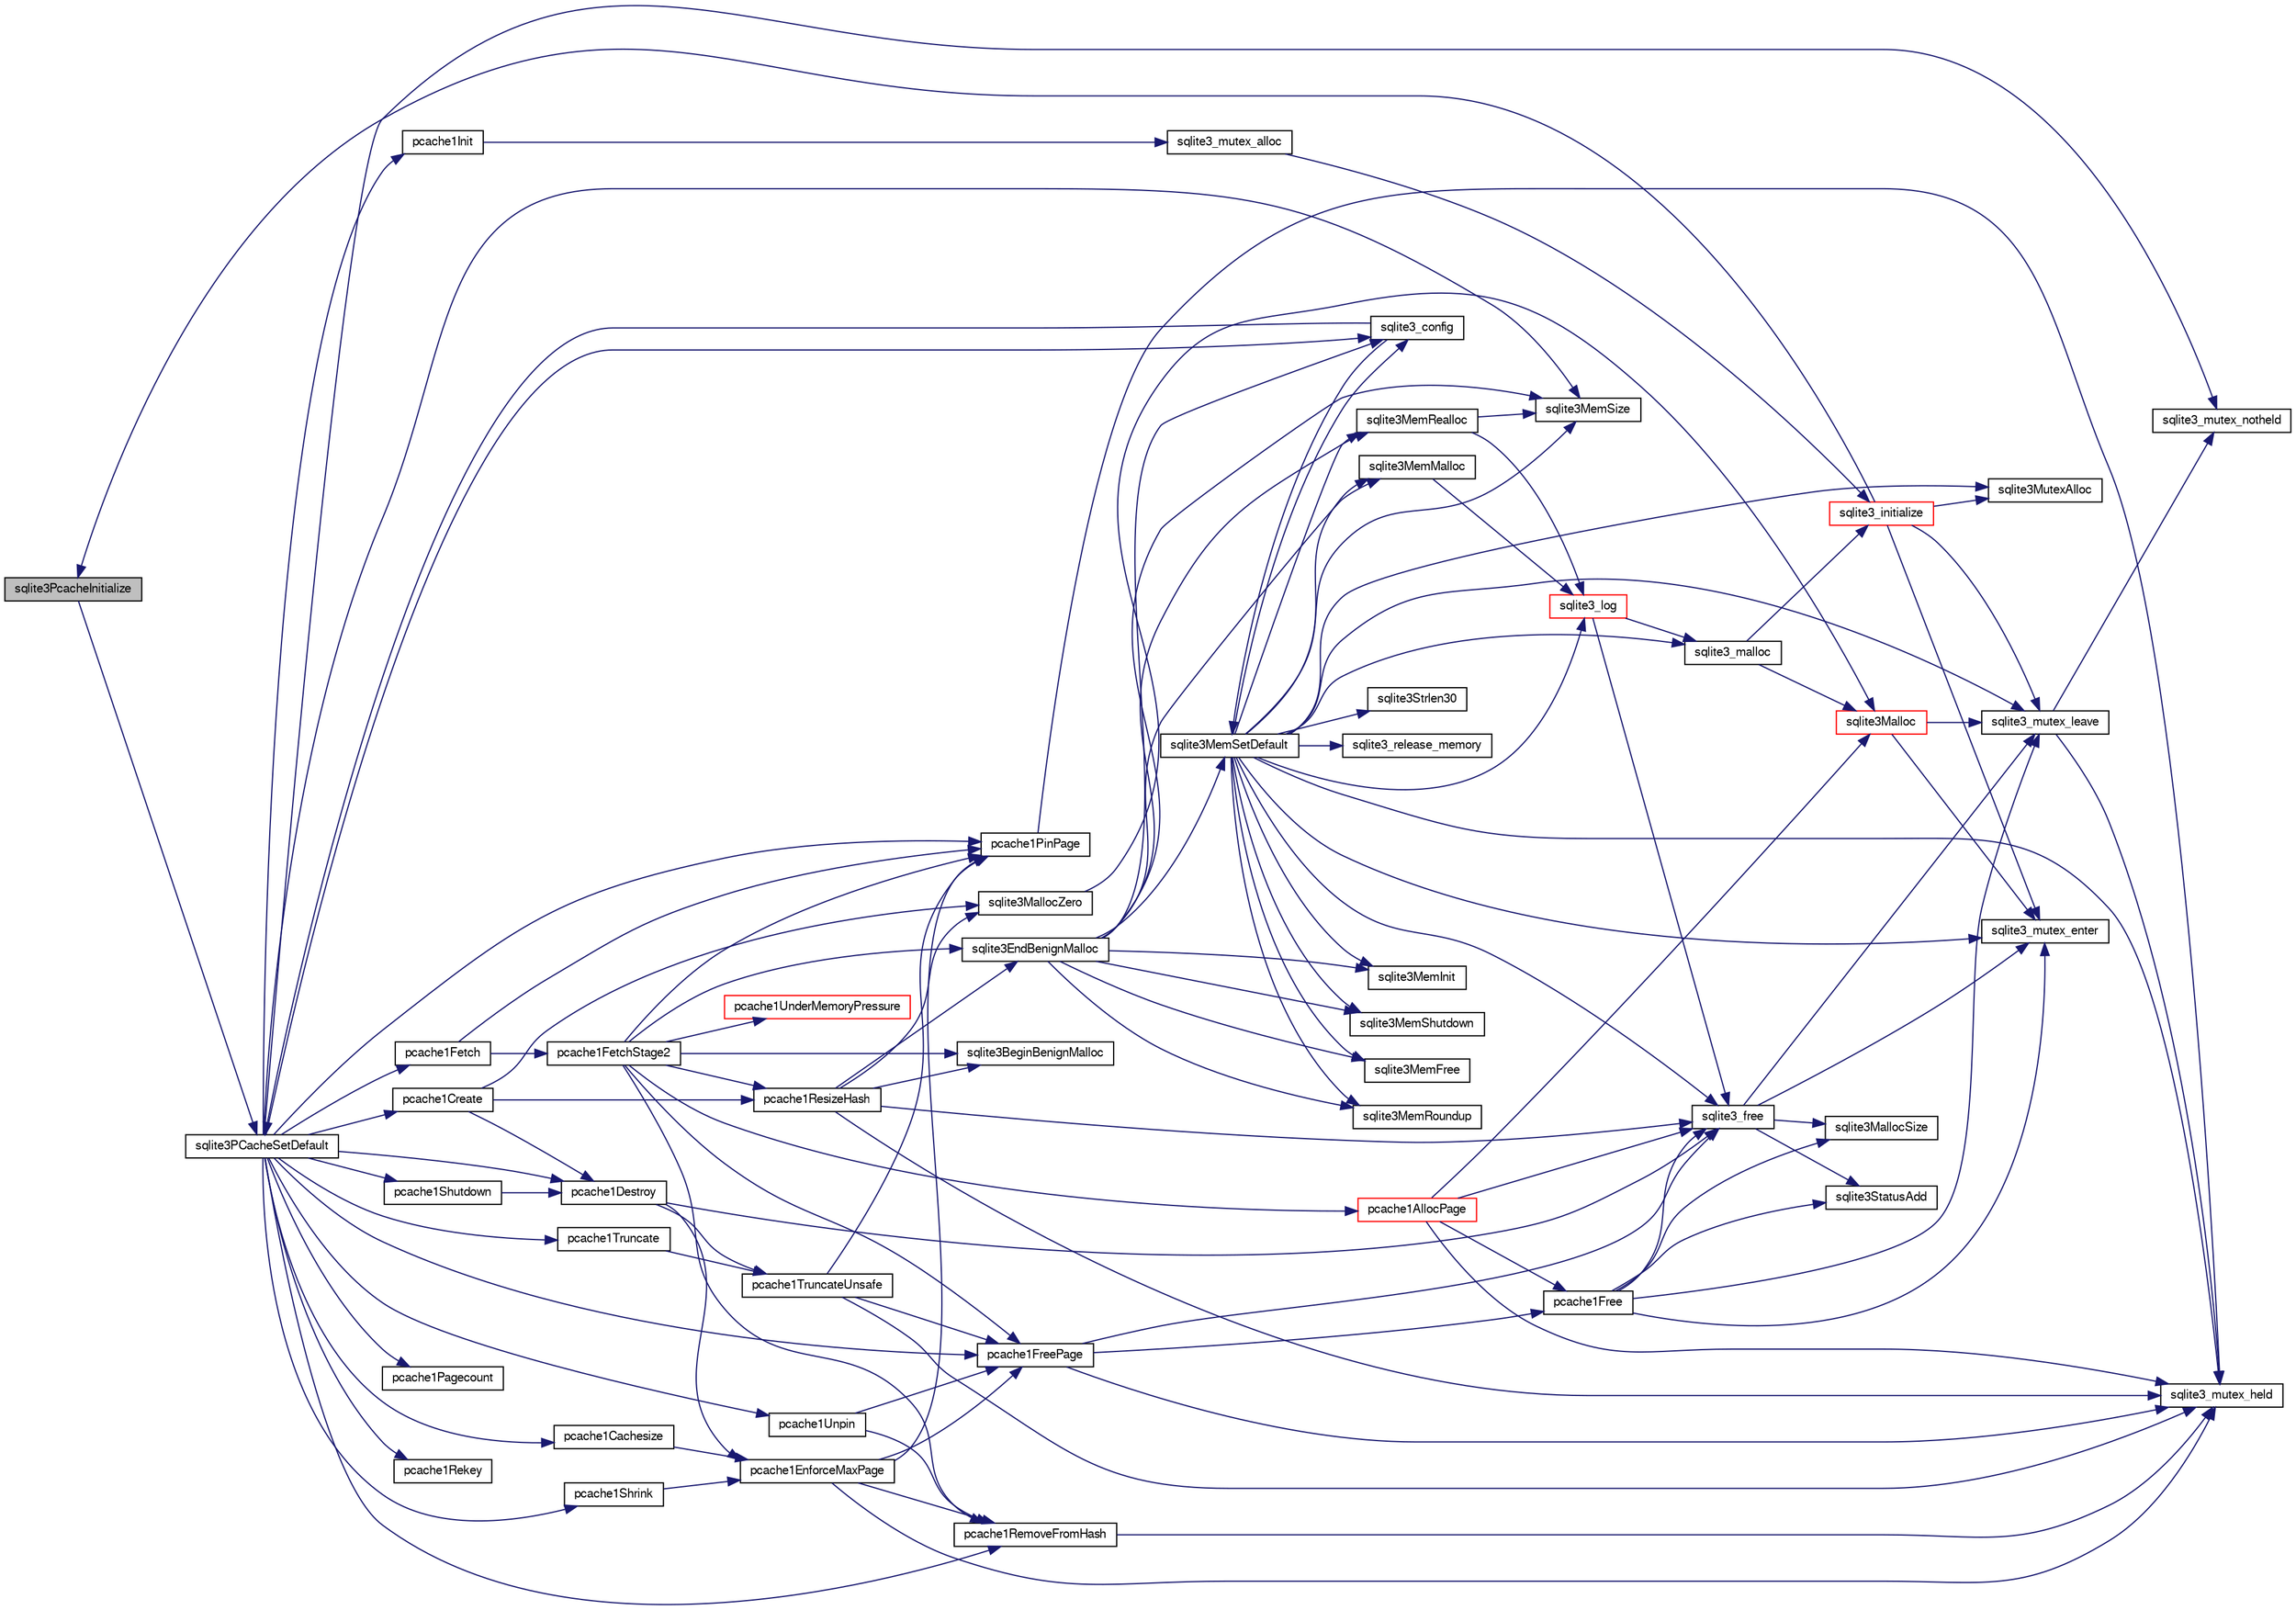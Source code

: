 digraph "sqlite3PcacheInitialize"
{
  edge [fontname="FreeSans",fontsize="10",labelfontname="FreeSans",labelfontsize="10"];
  node [fontname="FreeSans",fontsize="10",shape=record];
  rankdir="LR";
  Node653730 [label="sqlite3PcacheInitialize",height=0.2,width=0.4,color="black", fillcolor="grey75", style="filled", fontcolor="black"];
  Node653730 -> Node653731 [color="midnightblue",fontsize="10",style="solid",fontname="FreeSans"];
  Node653731 [label="sqlite3PCacheSetDefault",height=0.2,width=0.4,color="black", fillcolor="white", style="filled",URL="$sqlite3_8c.html#a91974afe7709a742451438556ee0c70c"];
  Node653731 -> Node653732 [color="midnightblue",fontsize="10",style="solid",fontname="FreeSans"];
  Node653732 [label="pcache1Init",height=0.2,width=0.4,color="black", fillcolor="white", style="filled",URL="$sqlite3_8c.html#a05e9c1daf3dd812db1d769b69b20e069"];
  Node653732 -> Node653733 [color="midnightblue",fontsize="10",style="solid",fontname="FreeSans"];
  Node653733 [label="sqlite3_mutex_alloc",height=0.2,width=0.4,color="black", fillcolor="white", style="filled",URL="$sqlite3_8c.html#a8901f723153246da34f86e0844cbadaa"];
  Node653733 -> Node653734 [color="midnightblue",fontsize="10",style="solid",fontname="FreeSans"];
  Node653734 [label="sqlite3_initialize",height=0.2,width=0.4,color="red", fillcolor="white", style="filled",URL="$sqlite3_8c.html#ab0c0ee2d5d4cf8b28e9572296a8861df"];
  Node653734 -> Node653765 [color="midnightblue",fontsize="10",style="solid",fontname="FreeSans"];
  Node653765 [label="sqlite3MutexAlloc",height=0.2,width=0.4,color="black", fillcolor="white", style="filled",URL="$sqlite3_8c.html#a0e3f432ee581f6876b590e7ad7e84e19"];
  Node653734 -> Node653742 [color="midnightblue",fontsize="10",style="solid",fontname="FreeSans"];
  Node653742 [label="sqlite3_mutex_enter",height=0.2,width=0.4,color="black", fillcolor="white", style="filled",URL="$sqlite3_8c.html#a1c12cde690bd89f104de5cbad12a6bf5"];
  Node653734 -> Node653748 [color="midnightblue",fontsize="10",style="solid",fontname="FreeSans"];
  Node653748 [label="sqlite3_mutex_leave",height=0.2,width=0.4,color="black", fillcolor="white", style="filled",URL="$sqlite3_8c.html#a5838d235601dbd3c1fa993555c6bcc93"];
  Node653748 -> Node653744 [color="midnightblue",fontsize="10",style="solid",fontname="FreeSans"];
  Node653744 [label="sqlite3_mutex_held",height=0.2,width=0.4,color="black", fillcolor="white", style="filled",URL="$sqlite3_8c.html#acf77da68932b6bc163c5e68547ecc3e7"];
  Node653748 -> Node653749 [color="midnightblue",fontsize="10",style="solid",fontname="FreeSans"];
  Node653749 [label="sqlite3_mutex_notheld",height=0.2,width=0.4,color="black", fillcolor="white", style="filled",URL="$sqlite3_8c.html#a83967c837c1c000d3b5adcfaa688f5dc"];
  Node653734 -> Node653730 [color="midnightblue",fontsize="10",style="solid",fontname="FreeSans"];
  Node653731 -> Node653988 [color="midnightblue",fontsize="10",style="solid",fontname="FreeSans"];
  Node653988 [label="pcache1Shutdown",height=0.2,width=0.4,color="black", fillcolor="white", style="filled",URL="$sqlite3_8c.html#a707b7714a99d68e6858d4305b2a02579"];
  Node653988 -> Node653989 [color="midnightblue",fontsize="10",style="solid",fontname="FreeSans"];
  Node653989 [label="pcache1Destroy",height=0.2,width=0.4,color="black", fillcolor="white", style="filled",URL="$sqlite3_8c.html#af128220dedcda78a71f3283ece247258"];
  Node653989 -> Node653990 [color="midnightblue",fontsize="10",style="solid",fontname="FreeSans"];
  Node653990 [label="pcache1TruncateUnsafe",height=0.2,width=0.4,color="black", fillcolor="white", style="filled",URL="$sqlite3_8c.html#a95d9a0e421b47a80bd282a8b68929210"];
  Node653990 -> Node653744 [color="midnightblue",fontsize="10",style="solid",fontname="FreeSans"];
  Node653990 -> Node653991 [color="midnightblue",fontsize="10",style="solid",fontname="FreeSans"];
  Node653991 [label="pcache1PinPage",height=0.2,width=0.4,color="black", fillcolor="white", style="filled",URL="$sqlite3_8c.html#a8c56f8763581386fa892a46f77c8d684"];
  Node653991 -> Node653744 [color="midnightblue",fontsize="10",style="solid",fontname="FreeSans"];
  Node653990 -> Node653992 [color="midnightblue",fontsize="10",style="solid",fontname="FreeSans"];
  Node653992 [label="pcache1FreePage",height=0.2,width=0.4,color="black", fillcolor="white", style="filled",URL="$sqlite3_8c.html#aa3f573a706805bb81ef72ff65ffcdb79"];
  Node653992 -> Node653744 [color="midnightblue",fontsize="10",style="solid",fontname="FreeSans"];
  Node653992 -> Node653993 [color="midnightblue",fontsize="10",style="solid",fontname="FreeSans"];
  Node653993 [label="pcache1Free",height=0.2,width=0.4,color="black", fillcolor="white", style="filled",URL="$sqlite3_8c.html#a283e764f60afec3ed4995402b6604ceb"];
  Node653993 -> Node653742 [color="midnightblue",fontsize="10",style="solid",fontname="FreeSans"];
  Node653993 -> Node653751 [color="midnightblue",fontsize="10",style="solid",fontname="FreeSans"];
  Node653751 [label="sqlite3StatusAdd",height=0.2,width=0.4,color="black", fillcolor="white", style="filled",URL="$sqlite3_8c.html#afa029f93586aeab4cc85360905dae9cd"];
  Node653993 -> Node653748 [color="midnightblue",fontsize="10",style="solid",fontname="FreeSans"];
  Node653993 -> Node653750 [color="midnightblue",fontsize="10",style="solid",fontname="FreeSans"];
  Node653750 [label="sqlite3MallocSize",height=0.2,width=0.4,color="black", fillcolor="white", style="filled",URL="$sqlite3_8c.html#acf5d2a5f35270bafb050bd2def576955"];
  Node653993 -> Node653753 [color="midnightblue",fontsize="10",style="solid",fontname="FreeSans"];
  Node653753 [label="sqlite3_free",height=0.2,width=0.4,color="black", fillcolor="white", style="filled",URL="$sqlite3_8c.html#a6552349e36a8a691af5487999ab09519"];
  Node653753 -> Node653742 [color="midnightblue",fontsize="10",style="solid",fontname="FreeSans"];
  Node653753 -> Node653751 [color="midnightblue",fontsize="10",style="solid",fontname="FreeSans"];
  Node653753 -> Node653750 [color="midnightblue",fontsize="10",style="solid",fontname="FreeSans"];
  Node653753 -> Node653748 [color="midnightblue",fontsize="10",style="solid",fontname="FreeSans"];
  Node653992 -> Node653753 [color="midnightblue",fontsize="10",style="solid",fontname="FreeSans"];
  Node653989 -> Node653994 [color="midnightblue",fontsize="10",style="solid",fontname="FreeSans"];
  Node653994 [label="pcache1EnforceMaxPage",height=0.2,width=0.4,color="black", fillcolor="white", style="filled",URL="$sqlite3_8c.html#a984a14dae7f8f146ca82b94f587a1389"];
  Node653994 -> Node653744 [color="midnightblue",fontsize="10",style="solid",fontname="FreeSans"];
  Node653994 -> Node653991 [color="midnightblue",fontsize="10",style="solid",fontname="FreeSans"];
  Node653994 -> Node653995 [color="midnightblue",fontsize="10",style="solid",fontname="FreeSans"];
  Node653995 [label="pcache1RemoveFromHash",height=0.2,width=0.4,color="black", fillcolor="white", style="filled",URL="$sqlite3_8c.html#a1b58eae8a9fe64c0c817a74a2ac7ad41"];
  Node653995 -> Node653744 [color="midnightblue",fontsize="10",style="solid",fontname="FreeSans"];
  Node653994 -> Node653992 [color="midnightblue",fontsize="10",style="solid",fontname="FreeSans"];
  Node653989 -> Node653753 [color="midnightblue",fontsize="10",style="solid",fontname="FreeSans"];
  Node653731 -> Node653996 [color="midnightblue",fontsize="10",style="solid",fontname="FreeSans"];
  Node653996 [label="pcache1Create",height=0.2,width=0.4,color="black", fillcolor="white", style="filled",URL="$sqlite3_8c.html#a44cfeb7ecaf2b6aa54934d3deaee8919"];
  Node653996 -> Node653740 [color="midnightblue",fontsize="10",style="solid",fontname="FreeSans"];
  Node653740 [label="sqlite3MallocZero",height=0.2,width=0.4,color="black", fillcolor="white", style="filled",URL="$sqlite3_8c.html#ab3e07a30b9b5471f9f5e8f9cb7229934"];
  Node653740 -> Node653741 [color="midnightblue",fontsize="10",style="solid",fontname="FreeSans"];
  Node653741 [label="sqlite3Malloc",height=0.2,width=0.4,color="red", fillcolor="white", style="filled",URL="$sqlite3_8c.html#a361a2eaa846b1885f123abe46f5d8b2b"];
  Node653741 -> Node653742 [color="midnightblue",fontsize="10",style="solid",fontname="FreeSans"];
  Node653741 -> Node653748 [color="midnightblue",fontsize="10",style="solid",fontname="FreeSans"];
  Node653996 -> Node653997 [color="midnightblue",fontsize="10",style="solid",fontname="FreeSans"];
  Node653997 [label="pcache1ResizeHash",height=0.2,width=0.4,color="black", fillcolor="white", style="filled",URL="$sqlite3_8c.html#a7795922581c79a689c6e954dad69c037"];
  Node653997 -> Node653744 [color="midnightblue",fontsize="10",style="solid",fontname="FreeSans"];
  Node653997 -> Node653998 [color="midnightblue",fontsize="10",style="solid",fontname="FreeSans"];
  Node653998 [label="sqlite3BeginBenignMalloc",height=0.2,width=0.4,color="black", fillcolor="white", style="filled",URL="$sqlite3_8c.html#a3344c0e2b1b6df701a1cb326602fac14"];
  Node653997 -> Node653740 [color="midnightblue",fontsize="10",style="solid",fontname="FreeSans"];
  Node653997 -> Node653999 [color="midnightblue",fontsize="10",style="solid",fontname="FreeSans"];
  Node653999 [label="sqlite3EndBenignMalloc",height=0.2,width=0.4,color="black", fillcolor="white", style="filled",URL="$sqlite3_8c.html#a4582127cc64d483dc66c7acf9d8d8fbb"];
  Node653999 -> Node653768 [color="midnightblue",fontsize="10",style="solid",fontname="FreeSans"];
  Node653768 [label="sqlite3MemMalloc",height=0.2,width=0.4,color="black", fillcolor="white", style="filled",URL="$sqlite3_8c.html#a53157f1a669f949332f44ca9f15c0a43"];
  Node653768 -> Node653769 [color="midnightblue",fontsize="10",style="solid",fontname="FreeSans"];
  Node653769 [label="sqlite3_log",height=0.2,width=0.4,color="red", fillcolor="white", style="filled",URL="$sqlite3_8c.html#a298c9699bf9c143662c6b1fec4b2dc3b"];
  Node653769 -> Node653823 [color="midnightblue",fontsize="10",style="solid",fontname="FreeSans"];
  Node653823 [label="sqlite3_malloc",height=0.2,width=0.4,color="black", fillcolor="white", style="filled",URL="$sqlite3_8c.html#ac79dba55fc32b6a840cf5a9769bce7cd"];
  Node653823 -> Node653734 [color="midnightblue",fontsize="10",style="solid",fontname="FreeSans"];
  Node653823 -> Node653741 [color="midnightblue",fontsize="10",style="solid",fontname="FreeSans"];
  Node653769 -> Node653753 [color="midnightblue",fontsize="10",style="solid",fontname="FreeSans"];
  Node653999 -> Node653826 [color="midnightblue",fontsize="10",style="solid",fontname="FreeSans"];
  Node653826 [label="sqlite3MemFree",height=0.2,width=0.4,color="black", fillcolor="white", style="filled",URL="$sqlite3_8c.html#a4198492989c7a427e3d704c06058850a"];
  Node653999 -> Node653827 [color="midnightblue",fontsize="10",style="solid",fontname="FreeSans"];
  Node653827 [label="sqlite3MemRealloc",height=0.2,width=0.4,color="black", fillcolor="white", style="filled",URL="$sqlite3_8c.html#addd043cc5742c3b0cf536763cd4e6948"];
  Node653827 -> Node653769 [color="midnightblue",fontsize="10",style="solid",fontname="FreeSans"];
  Node653827 -> Node653828 [color="midnightblue",fontsize="10",style="solid",fontname="FreeSans"];
  Node653828 [label="sqlite3MemSize",height=0.2,width=0.4,color="black", fillcolor="white", style="filled",URL="$sqlite3_8c.html#a564962938d56643e999de431c190f937"];
  Node653999 -> Node653828 [color="midnightblue",fontsize="10",style="solid",fontname="FreeSans"];
  Node653999 -> Node653829 [color="midnightblue",fontsize="10",style="solid",fontname="FreeSans"];
  Node653829 [label="sqlite3MemRoundup",height=0.2,width=0.4,color="black", fillcolor="white", style="filled",URL="$sqlite3_8c.html#ac9d66a2d2d224dfafcf6a49d48436ddc"];
  Node653999 -> Node653830 [color="midnightblue",fontsize="10",style="solid",fontname="FreeSans"];
  Node653830 [label="sqlite3MemInit",height=0.2,width=0.4,color="black", fillcolor="white", style="filled",URL="$sqlite3_8c.html#a1ec61c1becf036ba7fcb571ae51300af"];
  Node653999 -> Node653831 [color="midnightblue",fontsize="10",style="solid",fontname="FreeSans"];
  Node653831 [label="sqlite3MemShutdown",height=0.2,width=0.4,color="black", fillcolor="white", style="filled",URL="$sqlite3_8c.html#a934531b3f7c4743196f453ce6db028dc"];
  Node653999 -> Node653767 [color="midnightblue",fontsize="10",style="solid",fontname="FreeSans"];
  Node653767 [label="sqlite3MemSetDefault",height=0.2,width=0.4,color="black", fillcolor="white", style="filled",URL="$sqlite3_8c.html#a162fbfd727e92c5f8f72625b5ff62549"];
  Node653767 -> Node653768 [color="midnightblue",fontsize="10",style="solid",fontname="FreeSans"];
  Node653767 -> Node653826 [color="midnightblue",fontsize="10",style="solid",fontname="FreeSans"];
  Node653767 -> Node653827 [color="midnightblue",fontsize="10",style="solid",fontname="FreeSans"];
  Node653767 -> Node653828 [color="midnightblue",fontsize="10",style="solid",fontname="FreeSans"];
  Node653767 -> Node653829 [color="midnightblue",fontsize="10",style="solid",fontname="FreeSans"];
  Node653767 -> Node653830 [color="midnightblue",fontsize="10",style="solid",fontname="FreeSans"];
  Node653767 -> Node653831 [color="midnightblue",fontsize="10",style="solid",fontname="FreeSans"];
  Node653767 -> Node653832 [color="midnightblue",fontsize="10",style="solid",fontname="FreeSans"];
  Node653832 [label="sqlite3_config",height=0.2,width=0.4,color="black", fillcolor="white", style="filled",URL="$sqlite3_8c.html#a74ad420b6f26bc06a04ff6ecec8a8c91"];
  Node653832 -> Node653767 [color="midnightblue",fontsize="10",style="solid",fontname="FreeSans"];
  Node653832 -> Node653731 [color="midnightblue",fontsize="10",style="solid",fontname="FreeSans"];
  Node653767 -> Node653765 [color="midnightblue",fontsize="10",style="solid",fontname="FreeSans"];
  Node653767 -> Node653742 [color="midnightblue",fontsize="10",style="solid",fontname="FreeSans"];
  Node653767 -> Node653748 [color="midnightblue",fontsize="10",style="solid",fontname="FreeSans"];
  Node653767 -> Node653798 [color="midnightblue",fontsize="10",style="solid",fontname="FreeSans"];
  Node653798 [label="sqlite3Strlen30",height=0.2,width=0.4,color="black", fillcolor="white", style="filled",URL="$sqlite3_8c.html#a3dcd80ba41f1a308193dee74857b62a7"];
  Node653767 -> Node653744 [color="midnightblue",fontsize="10",style="solid",fontname="FreeSans"];
  Node653767 -> Node653833 [color="midnightblue",fontsize="10",style="solid",fontname="FreeSans"];
  Node653833 [label="sqlite3_release_memory",height=0.2,width=0.4,color="black", fillcolor="white", style="filled",URL="$sqlite3_8c.html#a91037e7ef182e008677dae146e15cf92"];
  Node653767 -> Node653823 [color="midnightblue",fontsize="10",style="solid",fontname="FreeSans"];
  Node653767 -> Node653753 [color="midnightblue",fontsize="10",style="solid",fontname="FreeSans"];
  Node653767 -> Node653769 [color="midnightblue",fontsize="10",style="solid",fontname="FreeSans"];
  Node653999 -> Node653832 [color="midnightblue",fontsize="10",style="solid",fontname="FreeSans"];
  Node653997 -> Node653753 [color="midnightblue",fontsize="10",style="solid",fontname="FreeSans"];
  Node653996 -> Node653989 [color="midnightblue",fontsize="10",style="solid",fontname="FreeSans"];
  Node653731 -> Node654000 [color="midnightblue",fontsize="10",style="solid",fontname="FreeSans"];
  Node654000 [label="pcache1Cachesize",height=0.2,width=0.4,color="black", fillcolor="white", style="filled",URL="$sqlite3_8c.html#a071ef90a5e389826abcea7883ff2cd05"];
  Node654000 -> Node653994 [color="midnightblue",fontsize="10",style="solid",fontname="FreeSans"];
  Node653731 -> Node654001 [color="midnightblue",fontsize="10",style="solid",fontname="FreeSans"];
  Node654001 [label="pcache1Pagecount",height=0.2,width=0.4,color="black", fillcolor="white", style="filled",URL="$sqlite3_8c.html#aad313c3d8464ce3154a2a31409c5c625"];
  Node653731 -> Node654002 [color="midnightblue",fontsize="10",style="solid",fontname="FreeSans"];
  Node654002 [label="pcache1Fetch",height=0.2,width=0.4,color="black", fillcolor="white", style="filled",URL="$sqlite3_8c.html#a745bc37e2a945b10e6b23a6fe6c35411"];
  Node654002 -> Node653991 [color="midnightblue",fontsize="10",style="solid",fontname="FreeSans"];
  Node654002 -> Node654003 [color="midnightblue",fontsize="10",style="solid",fontname="FreeSans"];
  Node654003 [label="pcache1FetchStage2",height=0.2,width=0.4,color="black", fillcolor="white", style="filled",URL="$sqlite3_8c.html#a30a4ee80ec88f9eb4ade1424d99585b5"];
  Node654003 -> Node654004 [color="midnightblue",fontsize="10",style="solid",fontname="FreeSans"];
  Node654004 [label="pcache1UnderMemoryPressure",height=0.2,width=0.4,color="red", fillcolor="white", style="filled",URL="$sqlite3_8c.html#a8ac031ba611370b715065a6536e175d0"];
  Node654003 -> Node653997 [color="midnightblue",fontsize="10",style="solid",fontname="FreeSans"];
  Node654003 -> Node653995 [color="midnightblue",fontsize="10",style="solid",fontname="FreeSans"];
  Node654003 -> Node653991 [color="midnightblue",fontsize="10",style="solid",fontname="FreeSans"];
  Node654003 -> Node653992 [color="midnightblue",fontsize="10",style="solid",fontname="FreeSans"];
  Node654003 -> Node653998 [color="midnightblue",fontsize="10",style="solid",fontname="FreeSans"];
  Node654003 -> Node654006 [color="midnightblue",fontsize="10",style="solid",fontname="FreeSans"];
  Node654006 [label="pcache1AllocPage",height=0.2,width=0.4,color="red", fillcolor="white", style="filled",URL="$sqlite3_8c.html#ad6ec26e3c7beec69fb9ca11fcd63120e"];
  Node654006 -> Node653744 [color="midnightblue",fontsize="10",style="solid",fontname="FreeSans"];
  Node654006 -> Node653741 [color="midnightblue",fontsize="10",style="solid",fontname="FreeSans"];
  Node654006 -> Node653993 [color="midnightblue",fontsize="10",style="solid",fontname="FreeSans"];
  Node654006 -> Node653753 [color="midnightblue",fontsize="10",style="solid",fontname="FreeSans"];
  Node654003 -> Node653999 [color="midnightblue",fontsize="10",style="solid",fontname="FreeSans"];
  Node653731 -> Node654008 [color="midnightblue",fontsize="10",style="solid",fontname="FreeSans"];
  Node654008 [label="pcache1Unpin",height=0.2,width=0.4,color="black", fillcolor="white", style="filled",URL="$sqlite3_8c.html#a5f9a5ef3862388dc0b104f9efea3f8c5"];
  Node654008 -> Node653995 [color="midnightblue",fontsize="10",style="solid",fontname="FreeSans"];
  Node654008 -> Node653992 [color="midnightblue",fontsize="10",style="solid",fontname="FreeSans"];
  Node653731 -> Node654009 [color="midnightblue",fontsize="10",style="solid",fontname="FreeSans"];
  Node654009 [label="pcache1Rekey",height=0.2,width=0.4,color="black", fillcolor="white", style="filled",URL="$sqlite3_8c.html#af4b8e7f81a3c3379d34aa2060102fcfe"];
  Node653731 -> Node654010 [color="midnightblue",fontsize="10",style="solid",fontname="FreeSans"];
  Node654010 [label="pcache1Truncate",height=0.2,width=0.4,color="black", fillcolor="white", style="filled",URL="$sqlite3_8c.html#ab21c5f71467aa7cfe1d1da105ecab289"];
  Node654010 -> Node653990 [color="midnightblue",fontsize="10",style="solid",fontname="FreeSans"];
  Node653731 -> Node653989 [color="midnightblue",fontsize="10",style="solid",fontname="FreeSans"];
  Node653731 -> Node654011 [color="midnightblue",fontsize="10",style="solid",fontname="FreeSans"];
  Node654011 [label="pcache1Shrink",height=0.2,width=0.4,color="black", fillcolor="white", style="filled",URL="$sqlite3_8c.html#a7f62f5f6d03ab88020fa8e2ab80ca38e"];
  Node654011 -> Node653994 [color="midnightblue",fontsize="10",style="solid",fontname="FreeSans"];
  Node653731 -> Node653832 [color="midnightblue",fontsize="10",style="solid",fontname="FreeSans"];
  Node653731 -> Node653749 [color="midnightblue",fontsize="10",style="solid",fontname="FreeSans"];
  Node653731 -> Node653828 [color="midnightblue",fontsize="10",style="solid",fontname="FreeSans"];
  Node653731 -> Node653991 [color="midnightblue",fontsize="10",style="solid",fontname="FreeSans"];
  Node653731 -> Node653995 [color="midnightblue",fontsize="10",style="solid",fontname="FreeSans"];
  Node653731 -> Node653992 [color="midnightblue",fontsize="10",style="solid",fontname="FreeSans"];
}
